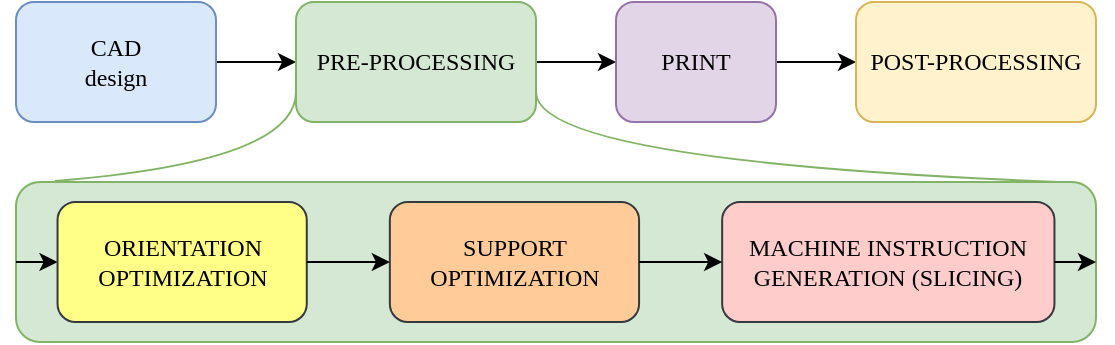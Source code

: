 <mxfile version="22.0.4" type="github">
  <diagram name="Page-1" id="dx2Keyk4RebEjHlZLbdq">
    <mxGraphModel dx="1434" dy="768" grid="1" gridSize="10" guides="1" tooltips="1" connect="1" arrows="1" fold="1" page="1" pageScale="1" pageWidth="827" pageHeight="1169" math="0" shadow="0">
      <root>
        <mxCell id="0" />
        <mxCell id="1" parent="0" />
        <mxCell id="IIWOretUkINQSwrZmsNc-3" value="" style="edgeStyle=orthogonalEdgeStyle;rounded=0;orthogonalLoop=1;jettySize=auto;html=1;" parent="1" source="S_7-efMBnR_kWzVphuDj-1" target="IIWOretUkINQSwrZmsNc-2" edge="1">
          <mxGeometry relative="1" as="geometry" />
        </mxCell>
        <mxCell id="S_7-efMBnR_kWzVphuDj-1" value="CAD&lt;br&gt;design" style="rounded=1;whiteSpace=wrap;html=1;fontFamily=Times New Roman;fillColor=#dae8fc;strokeColor=#6c8ebf;" parent="1" vertex="1">
          <mxGeometry x="60" y="30" width="100" height="60" as="geometry" />
        </mxCell>
        <mxCell id="IIWOretUkINQSwrZmsNc-5" value="" style="edgeStyle=orthogonalEdgeStyle;rounded=0;orthogonalLoop=1;jettySize=auto;html=1;" parent="1" source="IIWOretUkINQSwrZmsNc-2" target="IIWOretUkINQSwrZmsNc-4" edge="1">
          <mxGeometry relative="1" as="geometry" />
        </mxCell>
        <mxCell id="IIWOretUkINQSwrZmsNc-2" value="PRE-PROCESSING" style="whiteSpace=wrap;html=1;fontFamily=Times New Roman;rounded=1;fillColor=#d5e8d4;strokeColor=#82b366;" parent="1" vertex="1">
          <mxGeometry x="200" y="30" width="120" height="60" as="geometry" />
        </mxCell>
        <mxCell id="IIWOretUkINQSwrZmsNc-7" value="" style="edgeStyle=orthogonalEdgeStyle;rounded=0;orthogonalLoop=1;jettySize=auto;html=1;" parent="1" source="IIWOretUkINQSwrZmsNc-4" target="IIWOretUkINQSwrZmsNc-6" edge="1">
          <mxGeometry relative="1" as="geometry" />
        </mxCell>
        <mxCell id="IIWOretUkINQSwrZmsNc-4" value="PRINT" style="whiteSpace=wrap;html=1;fontFamily=Times New Roman;rounded=1;fillColor=#e1d5e7;strokeColor=#9673a6;" parent="1" vertex="1">
          <mxGeometry x="360" y="30" width="80" height="60" as="geometry" />
        </mxCell>
        <mxCell id="IIWOretUkINQSwrZmsNc-6" value="POST-PROCESSING" style="whiteSpace=wrap;html=1;fontFamily=Times New Roman;rounded=1;fillColor=#fff2cc;strokeColor=#d6b656;" parent="1" vertex="1">
          <mxGeometry x="480" y="30" width="120" height="60" as="geometry" />
        </mxCell>
        <mxCell id="IIWOretUkINQSwrZmsNc-18" value="" style="curved=1;endArrow=none;html=1;rounded=0;exitX=0;exitY=0.75;exitDx=0;exitDy=0;entryX=0.036;entryY=-0.006;entryDx=0;entryDy=0;entryPerimeter=0;endFill=0;fillColor=#d5e8d4;strokeColor=#82b366;" parent="1" source="IIWOretUkINQSwrZmsNc-2" target="IIWOretUkINQSwrZmsNc-19" edge="1">
          <mxGeometry width="50" height="50" relative="1" as="geometry">
            <mxPoint x="190" y="80" as="sourcePoint" />
            <mxPoint x="40" y="140" as="targetPoint" />
            <Array as="points">
              <mxPoint x="200" y="110" />
            </Array>
          </mxGeometry>
        </mxCell>
        <mxCell id="IIWOretUkINQSwrZmsNc-21" value="" style="curved=1;endArrow=none;html=1;rounded=0;entryX=1;entryY=0.75;entryDx=0;entryDy=0;exitX=0.971;exitY=0.001;exitDx=0;exitDy=0;exitPerimeter=0;endFill=0;fillColor=#d5e8d4;strokeColor=#82b366;" parent="1" source="IIWOretUkINQSwrZmsNc-19" target="IIWOretUkINQSwrZmsNc-2" edge="1">
          <mxGeometry width="50" height="50" relative="1" as="geometry">
            <mxPoint x="550" y="130" as="sourcePoint" />
            <mxPoint x="240" y="110" as="targetPoint" />
            <Array as="points">
              <mxPoint x="320" y="110" />
            </Array>
          </mxGeometry>
        </mxCell>
        <mxCell id="IIWOretUkINQSwrZmsNc-34" value="" style="group" parent="1" vertex="1" connectable="0">
          <mxGeometry x="60" y="120" width="540" height="80" as="geometry" />
        </mxCell>
        <mxCell id="IIWOretUkINQSwrZmsNc-19" value="" style="rounded=1;whiteSpace=wrap;html=1;fillColor=#d5e8d4;strokeColor=#82b366;" parent="IIWOretUkINQSwrZmsNc-34" vertex="1">
          <mxGeometry width="540" height="80" as="geometry" />
        </mxCell>
        <mxCell id="IIWOretUkINQSwrZmsNc-9" value="&lt;font face=&quot;Times New Roman&quot;&gt;SUPPORT OPTIMIZATION&lt;/font&gt;" style="whiteSpace=wrap;html=1;rounded=1;fillColor=#ffcc99;strokeColor=#36393d;" parent="IIWOretUkINQSwrZmsNc-34" vertex="1">
          <mxGeometry x="186.923" y="10" width="124.615" height="60" as="geometry" />
        </mxCell>
        <mxCell id="IIWOretUkINQSwrZmsNc-11" value="&lt;font face=&quot;Times New Roman&quot;&gt;MACHINE INSTRUCTION GENERATION (SLICING)&lt;/font&gt;" style="whiteSpace=wrap;html=1;rounded=1;fillColor=#ffcccc;strokeColor=#36393d;" parent="IIWOretUkINQSwrZmsNc-34" vertex="1">
          <mxGeometry x="353.077" y="10" width="166.154" height="60" as="geometry" />
        </mxCell>
        <mxCell id="IIWOretUkINQSwrZmsNc-12" value="" style="edgeStyle=orthogonalEdgeStyle;rounded=0;orthogonalLoop=1;jettySize=auto;html=1;" parent="IIWOretUkINQSwrZmsNc-34" source="IIWOretUkINQSwrZmsNc-9" target="IIWOretUkINQSwrZmsNc-11" edge="1">
          <mxGeometry relative="1" as="geometry" />
        </mxCell>
        <mxCell id="IIWOretUkINQSwrZmsNc-13" value="" style="endArrow=classic;html=1;rounded=0;entryX=0;entryY=0.5;entryDx=0;entryDy=0;" parent="IIWOretUkINQSwrZmsNc-34" target="IIWOretUkINQSwrZmsNc-8" edge="1">
          <mxGeometry width="50" height="50" relative="1" as="geometry">
            <mxPoint y="40" as="sourcePoint" />
            <mxPoint x="10.385" y="40" as="targetPoint" />
          </mxGeometry>
        </mxCell>
        <mxCell id="IIWOretUkINQSwrZmsNc-8" value="&lt;font face=&quot;Times New Roman&quot;&gt;ORIENTATION OPTIMIZATION&lt;/font&gt;" style="rounded=1;whiteSpace=wrap;html=1;fillColor=#ffff88;strokeColor=#36393d;" parent="IIWOretUkINQSwrZmsNc-34" vertex="1">
          <mxGeometry x="20.769" y="10" width="124.615" height="60" as="geometry" />
        </mxCell>
        <mxCell id="IIWOretUkINQSwrZmsNc-10" value="" style="edgeStyle=orthogonalEdgeStyle;rounded=0;orthogonalLoop=1;jettySize=auto;html=1;" parent="IIWOretUkINQSwrZmsNc-34" source="IIWOretUkINQSwrZmsNc-8" target="IIWOretUkINQSwrZmsNc-9" edge="1">
          <mxGeometry relative="1" as="geometry" />
        </mxCell>
        <mxCell id="IIWOretUkINQSwrZmsNc-33" value="" style="endArrow=classic;html=1;rounded=0;entryX=1;entryY=0.5;entryDx=0;entryDy=0;exitX=1;exitY=0.5;exitDx=0;exitDy=0;" parent="IIWOretUkINQSwrZmsNc-34" source="IIWOretUkINQSwrZmsNc-11" target="IIWOretUkINQSwrZmsNc-19" edge="1">
          <mxGeometry width="50" height="50" relative="1" as="geometry">
            <mxPoint x="10.385" y="50" as="sourcePoint" />
            <mxPoint x="415.385" y="110" as="targetPoint" />
          </mxGeometry>
        </mxCell>
      </root>
    </mxGraphModel>
  </diagram>
</mxfile>
